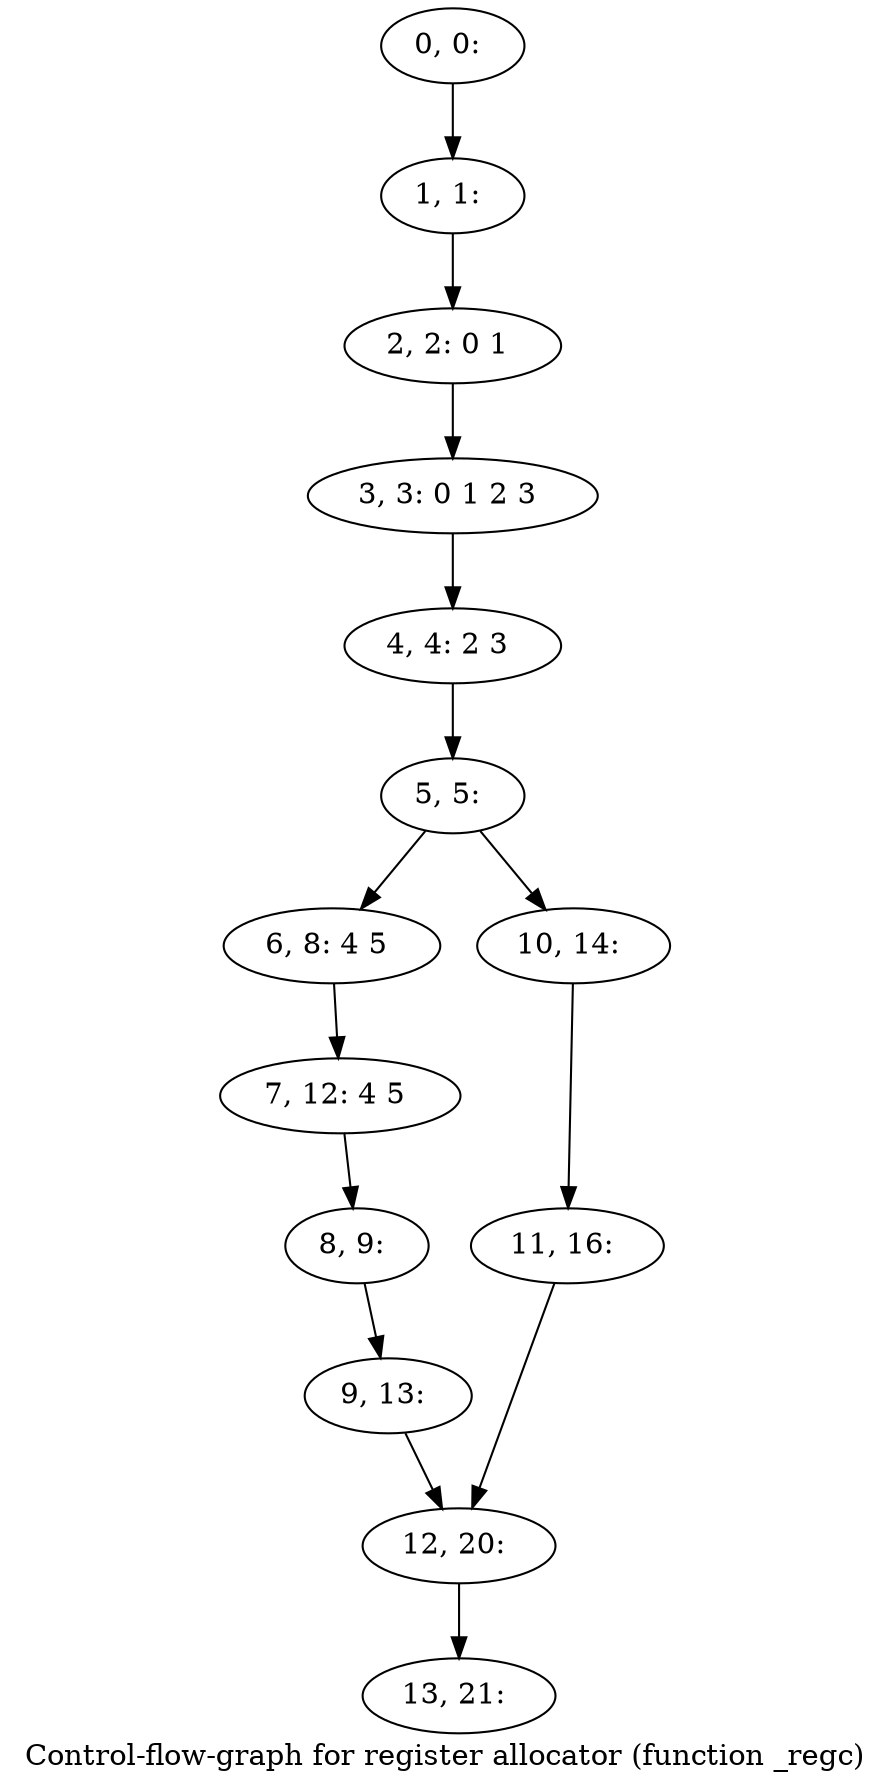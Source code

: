 digraph G {
graph [label="Control-flow-graph for register allocator (function _regc)"]
0[label="0, 0: "];
1[label="1, 1: "];
2[label="2, 2: 0 1 "];
3[label="3, 3: 0 1 2 3 "];
4[label="4, 4: 2 3 "];
5[label="5, 5: "];
6[label="6, 8: 4 5 "];
7[label="7, 12: 4 5 "];
8[label="8, 9: "];
9[label="9, 13: "];
10[label="10, 14: "];
11[label="11, 16: "];
12[label="12, 20: "];
13[label="13, 21: "];
0->1 ;
1->2 ;
2->3 ;
3->4 ;
4->5 ;
5->6 ;
5->10 ;
6->7 ;
7->8 ;
8->9 ;
9->12 ;
10->11 ;
11->12 ;
12->13 ;
}
